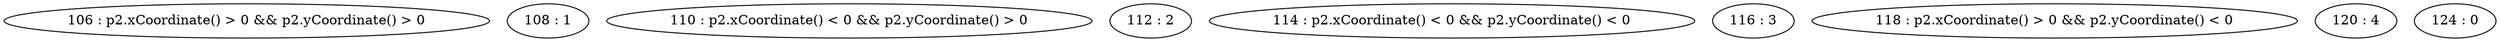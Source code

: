 digraph G {
"106 : p2.xCoordinate() > 0 && p2.yCoordinate() > 0"
"108 : 1"
"110 : p2.xCoordinate() < 0 && p2.yCoordinate() > 0"
"112 : 2"
"114 : p2.xCoordinate() < 0 && p2.yCoordinate() < 0"
"116 : 3"
"118 : p2.xCoordinate() > 0 && p2.yCoordinate() < 0"
"120 : 4"
"124 : 0"
}